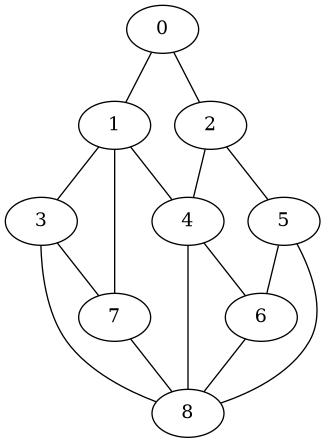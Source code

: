 @startuml
graph graphname {
0--1
0--2
1--3
1--4
1--7
2--4
2--5
3--7
3--8
4--6
4--8
5--6
5--8
6--8
7--8
}
@enduml